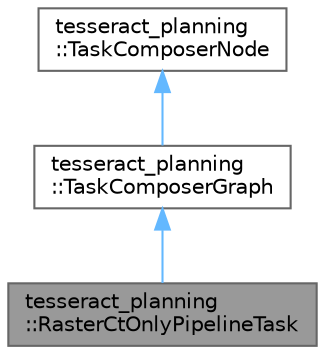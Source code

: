 digraph "tesseract_planning::RasterCtOnlyPipelineTask"
{
 // LATEX_PDF_SIZE
  bgcolor="transparent";
  edge [fontname=Helvetica,fontsize=10,labelfontname=Helvetica,labelfontsize=10];
  node [fontname=Helvetica,fontsize=10,shape=box,height=0.2,width=0.4];
  Node1 [label="tesseract_planning\l::RasterCtOnlyPipelineTask",height=0.2,width=0.4,color="gray40", fillcolor="grey60", style="filled", fontcolor="black",tooltip="The RasterCtOnlyGlobalPipelineTask class."];
  Node2 -> Node1 [dir="back",color="steelblue1",style="solid"];
  Node2 [label="tesseract_planning\l::TaskComposerGraph",height=0.2,width=0.4,color="gray40", fillcolor="white", style="filled",URL="$d3/dac/classtesseract__planning_1_1TaskComposerGraph.html",tooltip="This class facilitates the composition of an arbitrary taskflow graph. Tasks are nodes in the graph c..."];
  Node3 -> Node2 [dir="back",color="steelblue1",style="solid"];
  Node3 [label="tesseract_planning\l::TaskComposerNode",height=0.2,width=0.4,color="gray40", fillcolor="white", style="filled",URL="$de/d23/classtesseract__planning_1_1TaskComposerNode.html",tooltip="Represents a node the pipeline to be executed."];
}
